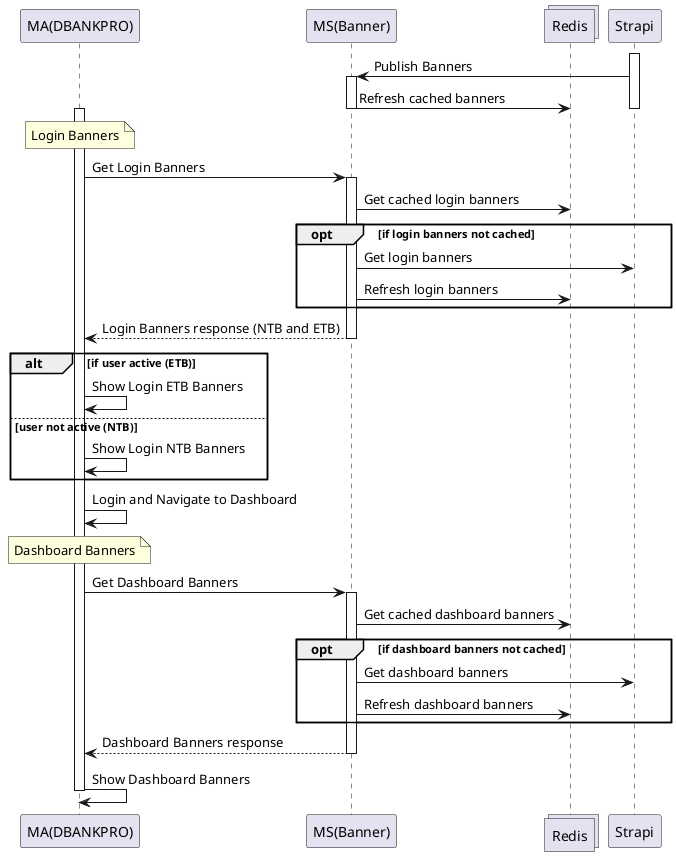 @startuml boBannerDev
participant "MA(DBANKPRO)" as ma
participant "MS(Banner)" as ms
collections "Redis" as redis
participant "Strapi" as strapi

activate strapi
strapi -> ms: Publish Banners
activate ms
ms -> redis: Refresh cached banners
deactivate ms
deactivate strapi

activate ma
note over ma
Login Banners
end note
ma -> ms: Get Login Banners
activate ms
ms -> redis: Get cached login banners
opt if login banners not cached
ms -> strapi: Get login banners
ms -> redis: Refresh login banners
end
return Login Banners response (NTB and ETB)
deactivate ms

alt if user active (ETB)
ma -> ma: Show Login ETB Banners
else user not active (NTB)
ma -> ma: Show Login NTB Banners
end

ma -> ma: Login and Navigate to Dashboard

note over ma
Dashboard Banners
end note
ma -> ms: Get Dashboard Banners 
activate ms
ms -> redis: Get cached dashboard banners
opt if dashboard banners not cached
ms -> strapi: Get dashboard banners
ms -> redis: Refresh dashboard banners
end
return Dashboard Banners response
ma -> ma: Show Dashboard Banners
deactivate ms

deactivate ma